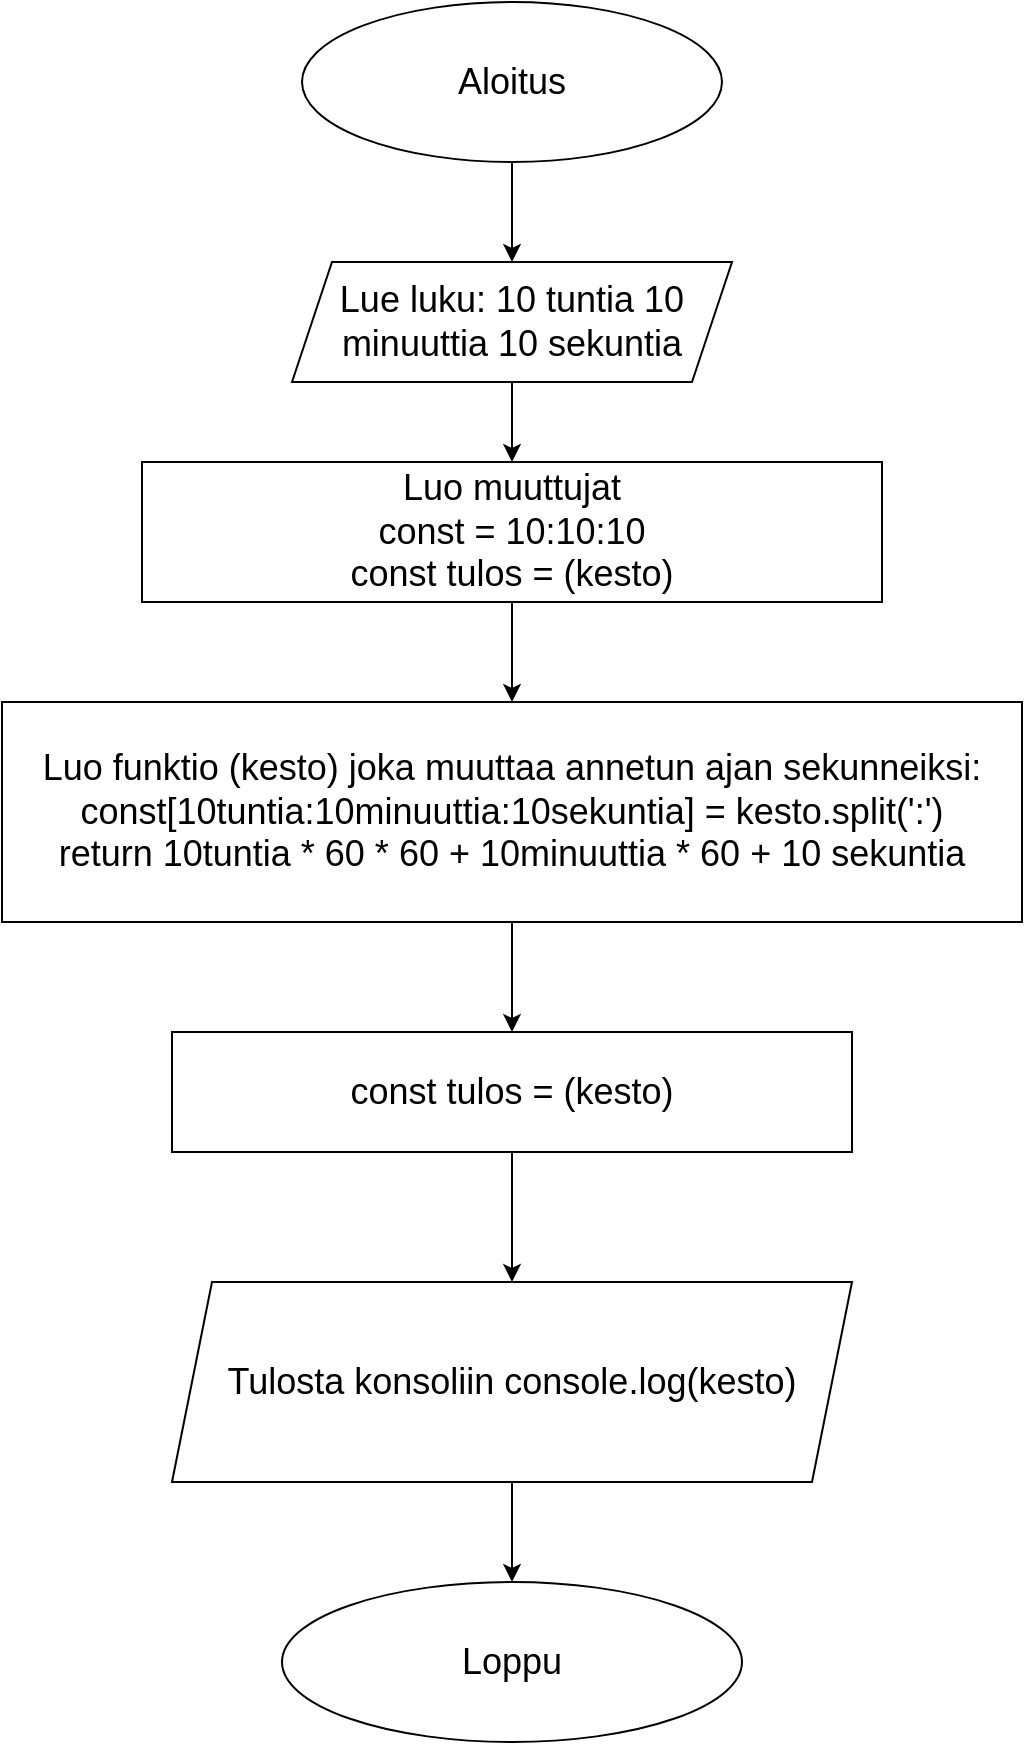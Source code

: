 <mxfile version="20.6.2" type="github">
  <diagram id="jODkar-HizkLDFU8FSJ0" name="Sivu-1">
    <mxGraphModel dx="742" dy="438" grid="1" gridSize="10" guides="1" tooltips="1" connect="1" arrows="1" fold="1" page="1" pageScale="1" pageWidth="827" pageHeight="1169" math="0" shadow="0">
      <root>
        <mxCell id="0" />
        <mxCell id="1" parent="0" />
        <mxCell id="2xxznKdQmu9On9aq7GUj-3" value="" style="edgeStyle=orthogonalEdgeStyle;rounded=0;orthogonalLoop=1;jettySize=auto;html=1;fontSize=18;" edge="1" parent="1" source="2xxznKdQmu9On9aq7GUj-1" target="2xxznKdQmu9On9aq7GUj-2">
          <mxGeometry relative="1" as="geometry" />
        </mxCell>
        <mxCell id="2xxznKdQmu9On9aq7GUj-1" value="&lt;font style=&quot;font-size: 18px;&quot;&gt;Aloitus&lt;/font&gt;" style="ellipse;whiteSpace=wrap;html=1;" vertex="1" parent="1">
          <mxGeometry x="165" y="10" width="210" height="80" as="geometry" />
        </mxCell>
        <mxCell id="2xxznKdQmu9On9aq7GUj-29" value="" style="edgeStyle=orthogonalEdgeStyle;rounded=0;orthogonalLoop=1;jettySize=auto;html=1;fontSize=18;" edge="1" parent="1" source="2xxznKdQmu9On9aq7GUj-2" target="2xxznKdQmu9On9aq7GUj-24">
          <mxGeometry relative="1" as="geometry" />
        </mxCell>
        <mxCell id="2xxznKdQmu9On9aq7GUj-2" value="Lue luku: 10 tuntia 10 minuuttia 10 sekuntia" style="shape=parallelogram;perimeter=parallelogramPerimeter;whiteSpace=wrap;html=1;fixedSize=1;fontSize=18;" vertex="1" parent="1">
          <mxGeometry x="160" y="140" width="220" height="60" as="geometry" />
        </mxCell>
        <mxCell id="2xxznKdQmu9On9aq7GUj-31" value="" style="edgeStyle=orthogonalEdgeStyle;rounded=0;orthogonalLoop=1;jettySize=auto;html=1;fontSize=18;" edge="1" parent="1" source="2xxznKdQmu9On9aq7GUj-15" target="2xxznKdQmu9On9aq7GUj-30">
          <mxGeometry relative="1" as="geometry" />
        </mxCell>
        <mxCell id="2xxznKdQmu9On9aq7GUj-15" value="Luo funktio (kesto) joka muuttaa annetun ajan sekunneiksi: const[10tuntia:10minuuttia:10sekuntia] = kesto.split(&#39;:&#39;)&lt;br&gt;return 10tuntia * 60 * 60 + 10minuuttia * 60 + 10 sekuntia" style="rounded=0;whiteSpace=wrap;html=1;fontSize=18;" vertex="1" parent="1">
          <mxGeometry x="15" y="360" width="510" height="110" as="geometry" />
        </mxCell>
        <mxCell id="2xxznKdQmu9On9aq7GUj-25" value="" style="edgeStyle=orthogonalEdgeStyle;rounded=0;orthogonalLoop=1;jettySize=auto;html=1;fontSize=18;" edge="1" parent="1" source="2xxznKdQmu9On9aq7GUj-24" target="2xxznKdQmu9On9aq7GUj-15">
          <mxGeometry relative="1" as="geometry" />
        </mxCell>
        <mxCell id="2xxznKdQmu9On9aq7GUj-24" value="Luo muuttujat&lt;br&gt;const = 10:10:10&lt;br&gt;const tulos = (kesto)" style="rounded=0;whiteSpace=wrap;html=1;fontSize=18;" vertex="1" parent="1">
          <mxGeometry x="85" y="240" width="370" height="70" as="geometry" />
        </mxCell>
        <mxCell id="2xxznKdQmu9On9aq7GUj-34" value="" style="edgeStyle=orthogonalEdgeStyle;rounded=0;orthogonalLoop=1;jettySize=auto;html=1;fontSize=18;" edge="1" parent="1" source="2xxznKdQmu9On9aq7GUj-28" target="2xxznKdQmu9On9aq7GUj-33">
          <mxGeometry relative="1" as="geometry" />
        </mxCell>
        <mxCell id="2xxznKdQmu9On9aq7GUj-28" value="Tulosta konsoliin console.log(kesto)" style="shape=parallelogram;perimeter=parallelogramPerimeter;whiteSpace=wrap;html=1;fixedSize=1;fontSize=18;" vertex="1" parent="1">
          <mxGeometry x="100" y="650" width="340" height="100" as="geometry" />
        </mxCell>
        <mxCell id="2xxznKdQmu9On9aq7GUj-32" value="" style="edgeStyle=orthogonalEdgeStyle;rounded=0;orthogonalLoop=1;jettySize=auto;html=1;fontSize=18;" edge="1" parent="1" source="2xxznKdQmu9On9aq7GUj-30" target="2xxznKdQmu9On9aq7GUj-28">
          <mxGeometry relative="1" as="geometry" />
        </mxCell>
        <mxCell id="2xxznKdQmu9On9aq7GUj-30" value="const tulos = (kesto)" style="rounded=0;whiteSpace=wrap;html=1;fontSize=18;" vertex="1" parent="1">
          <mxGeometry x="100" y="525" width="340" height="60" as="geometry" />
        </mxCell>
        <mxCell id="2xxznKdQmu9On9aq7GUj-33" value="Loppu" style="ellipse;whiteSpace=wrap;html=1;fontSize=18;" vertex="1" parent="1">
          <mxGeometry x="155" y="800" width="230" height="80" as="geometry" />
        </mxCell>
      </root>
    </mxGraphModel>
  </diagram>
</mxfile>
